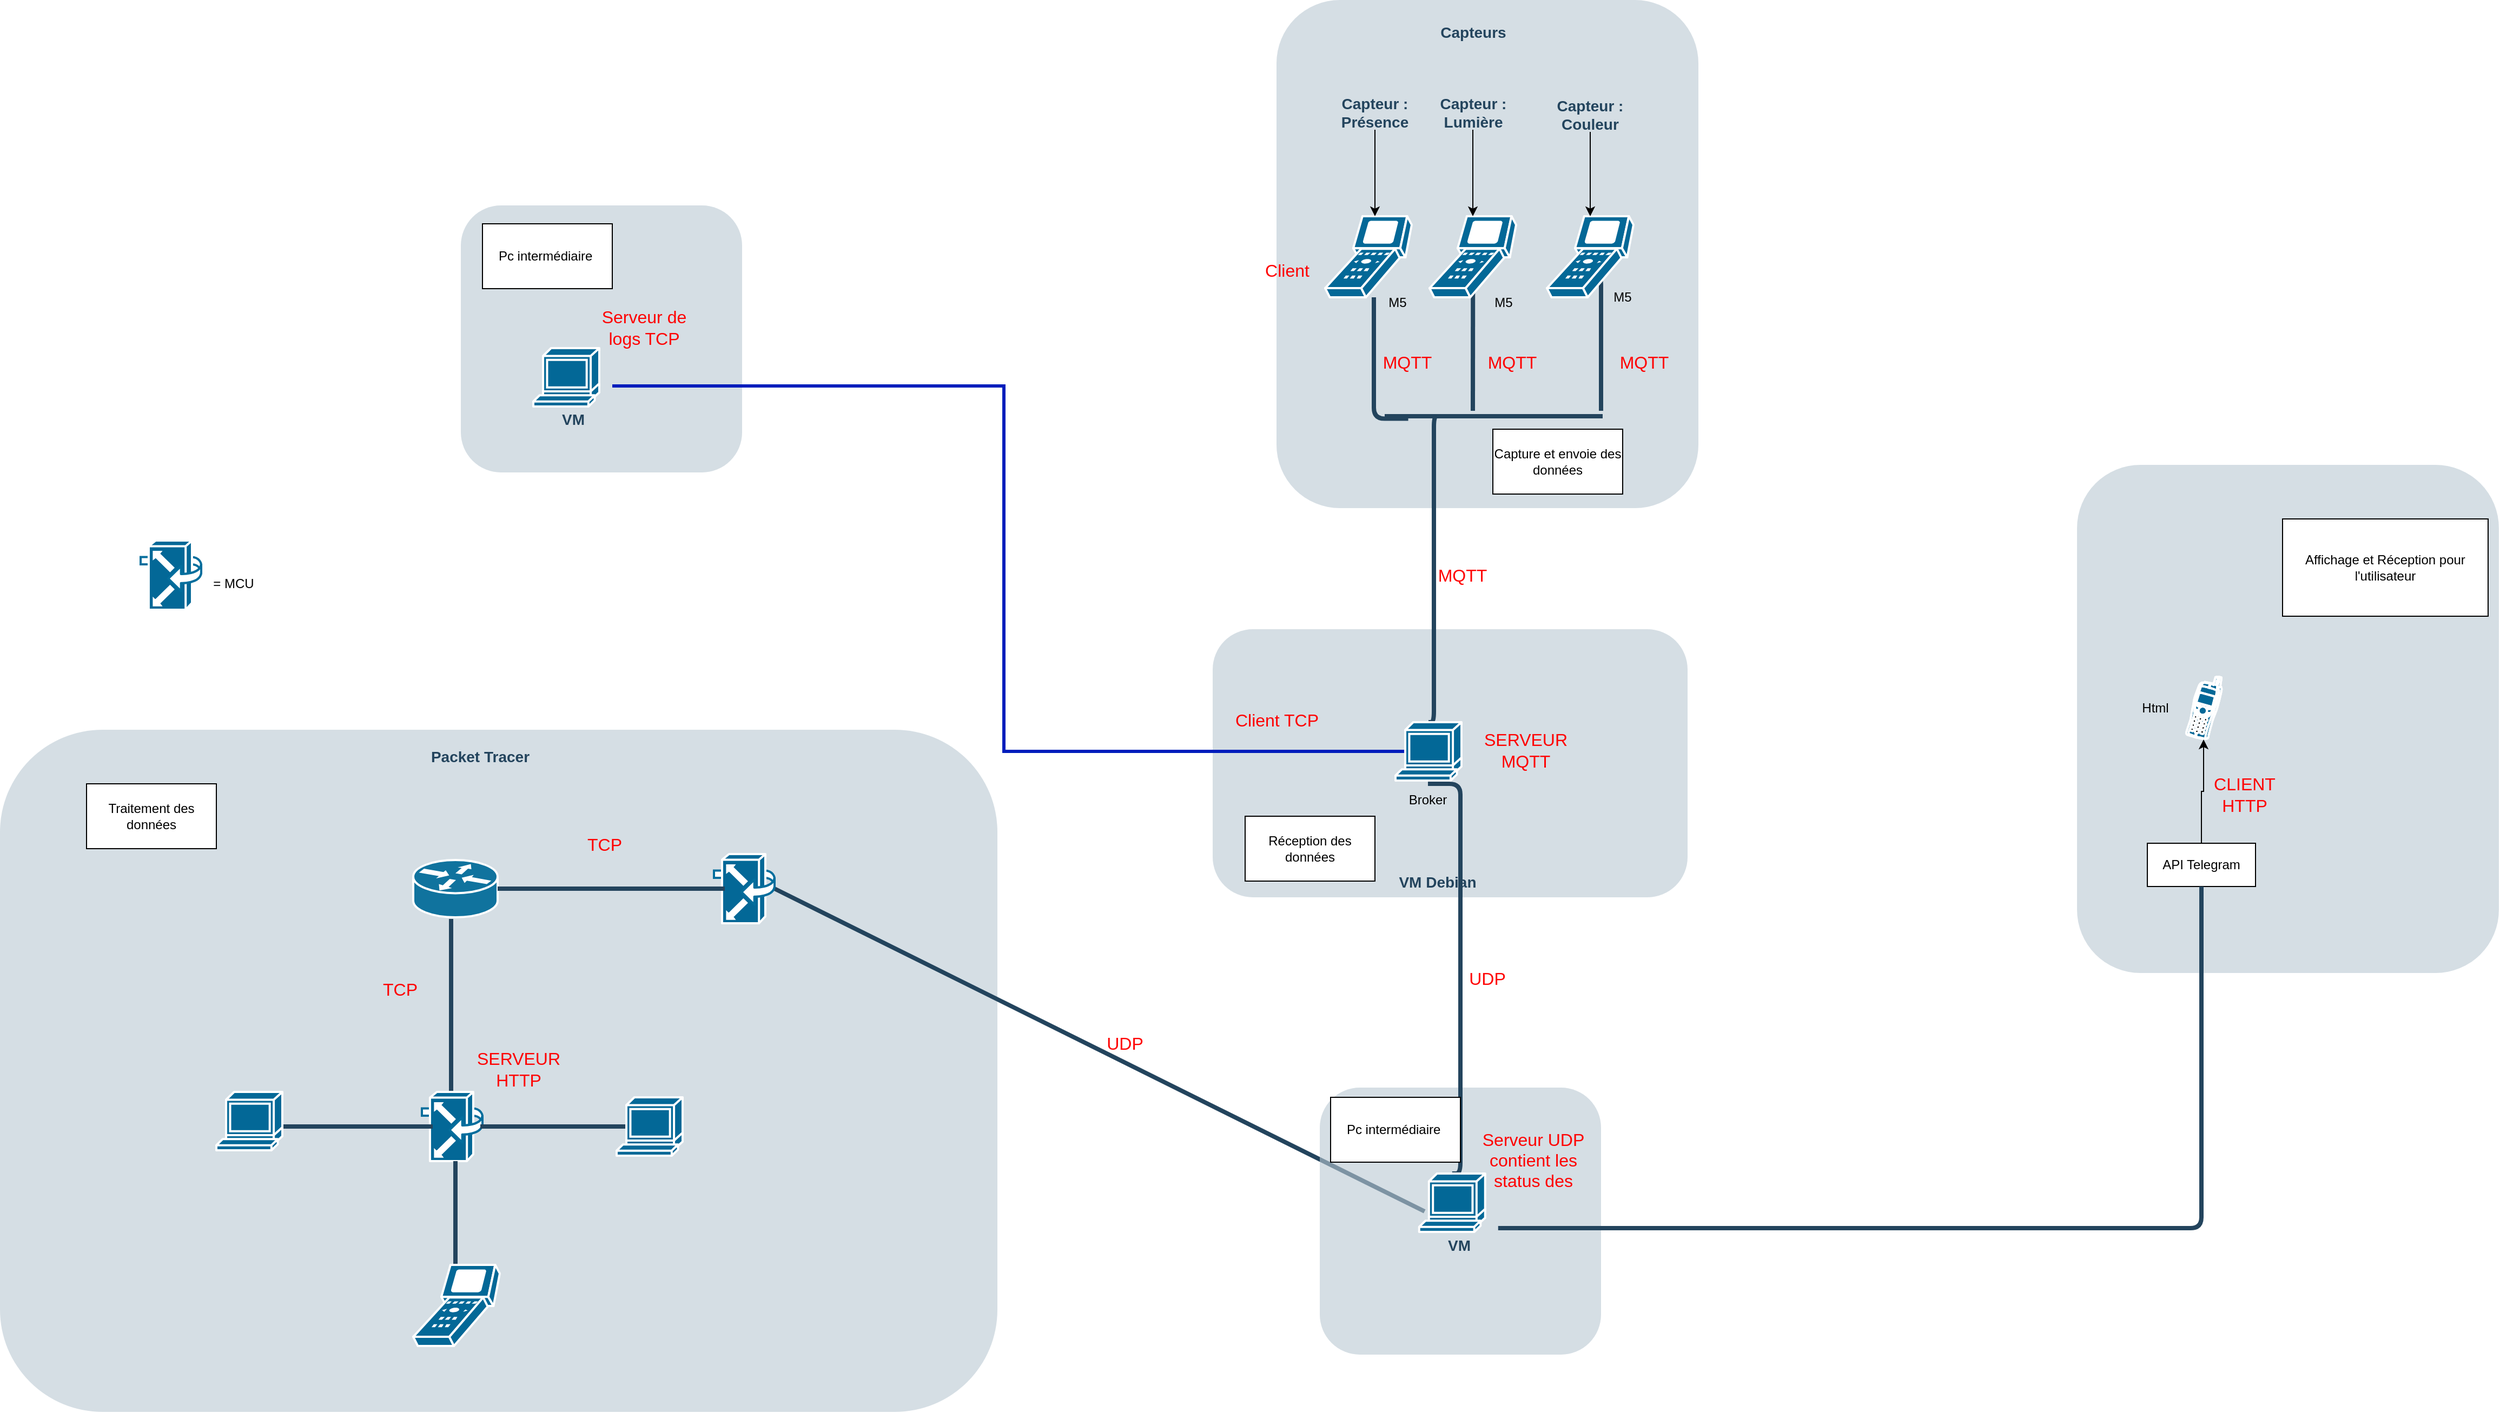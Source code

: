 <mxfile version="21.3.2" type="device">
  <diagram id="6a731a19-8d31-9384-78a2-239565b7b9f0" name="Page-1">
    <mxGraphModel dx="3639" dy="2461" grid="1" gridSize="10" guides="1" tooltips="1" connect="1" arrows="1" fold="1" page="1" pageScale="1" pageWidth="827" pageHeight="1169" background="none" math="0" shadow="0">
      <root>
        <mxCell id="0" />
        <mxCell id="1" parent="0" />
        <mxCell id="smWujCtdwyutPlMtDcmm-2339" value="" style="rounded=1;whiteSpace=wrap;html=1;strokeColor=none;fillColor=#BAC8D3;fontSize=24;fontColor=#23445D;align=center;opacity=60;" parent="1" vertex="1">
          <mxGeometry x="1890" y="340" width="390" height="470" as="geometry" />
        </mxCell>
        <mxCell id="2088" value="" style="rounded=1;whiteSpace=wrap;html=1;strokeColor=none;fillColor=#BAC8D3;fontSize=24;fontColor=#23445D;align=center;opacity=60;" parent="1" vertex="1">
          <mxGeometry x="396" y="100" width="260" height="247" as="geometry" />
        </mxCell>
        <mxCell id="2091" value="" style="rounded=1;whiteSpace=wrap;html=1;strokeColor=none;fillColor=#BAC8D3;fontSize=24;fontColor=#23445D;align=center;opacity=60;" parent="1" vertex="1">
          <mxGeometry x="1091" y="492" width="439" height="248" as="geometry" />
        </mxCell>
        <mxCell id="2093" value="" style="rounded=1;whiteSpace=wrap;html=1;strokeColor=none;fillColor=#BAC8D3;fontSize=24;fontColor=#23445D;align=center;opacity=60;" parent="1" vertex="1">
          <mxGeometry x="-30" y="585" width="922" height="631" as="geometry" />
        </mxCell>
        <mxCell id="2094" value="" style="rounded=1;whiteSpace=wrap;html=1;strokeColor=none;fillColor=#BAC8D3;fontSize=24;fontColor=#23445D;align=center;opacity=60;" parent="1" vertex="1">
          <mxGeometry x="1150" y="-90" width="390" height="470" as="geometry" />
        </mxCell>
        <mxCell id="2153" value="" style="line;html=1;strokeColor=#23445D;" parent="1" vertex="1">
          <mxGeometry x="1250" y="290" width="201.5" height="10" as="geometry" />
        </mxCell>
        <mxCell id="2164" value="" style="edgeStyle=elbowEdgeStyle;elbow=horizontal;endArrow=none;html=1;strokeColor=#23445D;endFill=0;strokeWidth=4;rounded=1;entryX=0.108;entryY=0.727;entryDx=0;entryDy=0;entryPerimeter=0;" parent="1" source="smWujCtdwyutPlMtDcmm-2285" target="2153" edge="1">
          <mxGeometry width="100" height="100" relative="1" as="geometry">
            <mxPoint x="1258.909" y="159" as="sourcePoint" />
            <mxPoint x="1259.278" y="212.083" as="targetPoint" />
            <Array as="points">
              <mxPoint x="1240" y="220" />
            </Array>
          </mxGeometry>
        </mxCell>
        <mxCell id="2165" value="" style="edgeStyle=elbowEdgeStyle;elbow=horizontal;endArrow=none;html=1;strokeColor=#23445D;endFill=0;strokeWidth=4;rounded=1" parent="1" target="2153" edge="1">
          <mxGeometry width="100" height="100" relative="1" as="geometry">
            <mxPoint x="1331.636" y="159" as="sourcePoint" />
            <mxPoint x="1331.278" y="212.083" as="targetPoint" />
          </mxGeometry>
        </mxCell>
        <mxCell id="2166" value="" style="edgeStyle=elbowEdgeStyle;elbow=horizontal;endArrow=none;html=1;strokeColor=#23445D;endFill=0;strokeWidth=4;rounded=1" parent="1" target="2153" edge="1">
          <mxGeometry width="100" height="100" relative="1" as="geometry">
            <mxPoint x="1415.273" y="163" as="sourcePoint" />
            <mxPoint x="1415.278" y="212.083" as="targetPoint" />
            <Array as="points">
              <mxPoint x="1450" y="227" />
            </Array>
          </mxGeometry>
        </mxCell>
        <mxCell id="2172" style="edgeStyle=none;rounded=1;html=1;strokeColor=#23445D;endArrow=none;endFill=0;strokeWidth=4;exitX=0;exitY=0;exitDx=0;exitDy=0;entryX=1;entryY=0.5;entryDx=0;entryDy=0;entryPerimeter=0;" parent="1" source="4RnLLSkQTPa0fQSaxLJV-2240" edge="1" target="smWujCtdwyutPlMtDcmm-2268">
          <mxGeometry relative="1" as="geometry">
            <mxPoint x="631" y="407.917" as="sourcePoint" />
            <mxPoint x="685.627" y="710" as="targetPoint" />
          </mxGeometry>
        </mxCell>
        <mxCell id="2179" value="" style="edgeStyle=elbowEdgeStyle;elbow=horizontal;endArrow=none;html=1;strokeColor=#23445D;endFill=0;strokeWidth=4;rounded=1;exitX=0.25;exitY=0.5;exitDx=0;exitDy=0;exitPerimeter=0;entryX=0.5;entryY=0;entryDx=0;entryDy=0;entryPerimeter=0;" parent="1" source="2153" target="smWujCtdwyutPlMtDcmm-2266" edge="1">
          <mxGeometry width="100" height="100" relative="1" as="geometry">
            <mxPoint x="1414.17" y="320" as="sourcePoint" />
            <mxPoint x="1283" y="350" as="targetPoint" />
          </mxGeometry>
        </mxCell>
        <mxCell id="2227" value="&lt;font color=&quot;#23445d&quot;&gt;Capteurs&lt;/font&gt;" style="rounded=1;whiteSpace=wrap;html=1;strokeColor=none;fillColor=none;fontSize=14;fontColor=#742B21;align=center;fontStyle=1" parent="1" vertex="1">
          <mxGeometry x="1232.5" y="-70" width="198" height="19" as="geometry" />
        </mxCell>
        <mxCell id="2231" value="VM Debian" style="rounded=1;whiteSpace=wrap;html=1;strokeColor=none;fillColor=none;fontSize=14;fontColor=#23445D;align=center;fontStyle=1" parent="1" vertex="1">
          <mxGeometry x="1260" y="680" width="78" height="92" as="geometry" />
        </mxCell>
        <mxCell id="2233" value="Packet Tracer" style="rounded=1;whiteSpace=wrap;html=1;strokeColor=none;fillColor=none;fontSize=14;fontColor=#23445D;align=center;fontStyle=1" parent="1" vertex="1">
          <mxGeometry x="329" y="585" width="170" height="50" as="geometry" />
        </mxCell>
        <mxCell id="smWujCtdwyutPlMtDcmm-2260" value="" style="shape=mxgraph.cisco.computers_and_peripherals.terminal;sketch=0;html=1;pointerEvents=1;dashed=0;fillColor=#036897;strokeColor=#ffffff;strokeWidth=2;verticalLabelPosition=bottom;verticalAlign=top;align=center;outlineConnect=0;" parent="1" vertex="1">
          <mxGeometry x="463" y="231.997" width="61" height="54" as="geometry" />
        </mxCell>
        <mxCell id="4RnLLSkQTPa0fQSaxLJV-2249" style="edgeStyle=orthogonalEdgeStyle;rounded=0;orthogonalLoop=1;jettySize=auto;html=1;exitX=0.15;exitY=0.5;exitDx=0;exitDy=0;exitPerimeter=0;entryX=1;entryY=0;entryDx=0;entryDy=0;fillColor=#0050ef;strokeColor=#001DBC;strokeWidth=3;endArrow=none;endFill=0;" edge="1" parent="1" source="smWujCtdwyutPlMtDcmm-2266" target="smWujCtdwyutPlMtDcmm-2286">
          <mxGeometry relative="1" as="geometry">
            <Array as="points">
              <mxPoint x="898" y="605" />
              <mxPoint x="898" y="267" />
            </Array>
          </mxGeometry>
        </mxCell>
        <mxCell id="smWujCtdwyutPlMtDcmm-2266" value="" style="shape=mxgraph.cisco.computers_and_peripherals.terminal;sketch=0;html=1;pointerEvents=1;dashed=0;fillColor=#036897;strokeColor=#ffffff;strokeWidth=2;verticalLabelPosition=bottom;verticalAlign=top;align=center;outlineConnect=0;" parent="1" vertex="1">
          <mxGeometry x="1260" y="577.997" width="61" height="54" as="geometry" />
        </mxCell>
        <mxCell id="smWujCtdwyutPlMtDcmm-2268" value="" style="shape=mxgraph.cisco.misc.mcu;html=1;pointerEvents=1;dashed=0;fillColor=#036897;strokeColor=#ffffff;strokeWidth=2;verticalLabelPosition=bottom;verticalAlign=top;align=center;outlineConnect=0;" parent="1" vertex="1">
          <mxGeometry x="630" y="700" width="56" height="64" as="geometry" />
        </mxCell>
        <mxCell id="smWujCtdwyutPlMtDcmm-2269" value="" style="shape=mxgraph.cisco.misc.mcu;html=1;pointerEvents=1;dashed=0;fillColor=#036897;strokeColor=#ffffff;strokeWidth=2;verticalLabelPosition=bottom;verticalAlign=top;align=center;outlineConnect=0;" parent="1" vertex="1">
          <mxGeometry x="100" y="410" width="56" height="64" as="geometry" />
        </mxCell>
        <mxCell id="smWujCtdwyutPlMtDcmm-2283" value="" style="shape=mxgraph.cisco.computers_and_peripherals.scanner;sketch=0;html=1;pointerEvents=1;dashed=0;fillColor=#036897;strokeColor=#ffffff;strokeWidth=2;verticalLabelPosition=bottom;verticalAlign=top;align=center;outlineConnect=0;" parent="1" vertex="1">
          <mxGeometry x="1400" y="110" width="80" height="75" as="geometry" />
        </mxCell>
        <mxCell id="smWujCtdwyutPlMtDcmm-2284" value="" style="shape=mxgraph.cisco.computers_and_peripherals.scanner;sketch=0;html=1;pointerEvents=1;dashed=0;fillColor=#036897;strokeColor=#ffffff;strokeWidth=2;verticalLabelPosition=bottom;verticalAlign=top;align=center;outlineConnect=0;" parent="1" vertex="1">
          <mxGeometry x="1291.5" y="110" width="80" height="75" as="geometry" />
        </mxCell>
        <mxCell id="smWujCtdwyutPlMtDcmm-2285" value="" style="shape=mxgraph.cisco.computers_and_peripherals.scanner;sketch=0;html=1;pointerEvents=1;dashed=0;fillColor=#036897;strokeColor=#ffffff;strokeWidth=2;verticalLabelPosition=bottom;verticalAlign=top;align=center;outlineConnect=0;" parent="1" vertex="1">
          <mxGeometry x="1195" y="110" width="80" height="75" as="geometry" />
        </mxCell>
        <mxCell id="smWujCtdwyutPlMtDcmm-2286" value="VM&amp;nbsp;" style="rounded=1;whiteSpace=wrap;html=1;strokeColor=none;fillColor=none;fontSize=14;fontColor=#23445D;align=center;fontStyle=1" parent="1" vertex="1">
          <mxGeometry x="468" y="267" width="68" height="62" as="geometry" />
        </mxCell>
        <mxCell id="smWujCtdwyutPlMtDcmm-2295" value="" style="edgeStyle=orthogonalEdgeStyle;rounded=0;orthogonalLoop=1;jettySize=auto;html=1;" parent="1" source="smWujCtdwyutPlMtDcmm-2287" target="smWujCtdwyutPlMtDcmm-2285" edge="1">
          <mxGeometry relative="1" as="geometry">
            <Array as="points">
              <mxPoint x="1241" y="90" />
              <mxPoint x="1241" y="90" />
            </Array>
          </mxGeometry>
        </mxCell>
        <mxCell id="smWujCtdwyutPlMtDcmm-2287" value="Capteur : Présence" style="rounded=1;whiteSpace=wrap;html=1;strokeColor=none;fillColor=none;fontSize=14;fontColor=#23445D;align=center;fontStyle=1" parent="1" vertex="1">
          <mxGeometry x="1209" y="-2" width="64" height="32" as="geometry" />
        </mxCell>
        <mxCell id="smWujCtdwyutPlMtDcmm-2296" value="" style="edgeStyle=orthogonalEdgeStyle;rounded=0;orthogonalLoop=1;jettySize=auto;html=1;" parent="1" source="smWujCtdwyutPlMtDcmm-2290" target="smWujCtdwyutPlMtDcmm-2284" edge="1">
          <mxGeometry relative="1" as="geometry" />
        </mxCell>
        <mxCell id="smWujCtdwyutPlMtDcmm-2290" value="Capteur&amp;nbsp;: Lumière" style="rounded=1;whiteSpace=wrap;html=1;strokeColor=none;fillColor=none;fontSize=14;fontColor=#23445D;align=center;fontStyle=1" parent="1" vertex="1">
          <mxGeometry x="1299.5" y="-2" width="64" height="32" as="geometry" />
        </mxCell>
        <mxCell id="smWujCtdwyutPlMtDcmm-2297" value="" style="edgeStyle=orthogonalEdgeStyle;rounded=0;orthogonalLoop=1;jettySize=auto;html=1;" parent="1" source="smWujCtdwyutPlMtDcmm-2291" target="smWujCtdwyutPlMtDcmm-2283" edge="1">
          <mxGeometry relative="1" as="geometry" />
        </mxCell>
        <mxCell id="smWujCtdwyutPlMtDcmm-2291" value="Capteur&amp;nbsp;: Couleur" style="rounded=1;whiteSpace=wrap;html=1;strokeColor=none;fillColor=none;fontSize=14;fontColor=#23445D;align=center;fontStyle=1" parent="1" vertex="1">
          <mxGeometry x="1408" width="64" height="32" as="geometry" />
        </mxCell>
        <mxCell id="smWujCtdwyutPlMtDcmm-2294" value="= MCU" style="text;html=1;strokeColor=none;fillColor=none;align=center;verticalAlign=middle;whiteSpace=wrap;rounded=0;" parent="1" vertex="1">
          <mxGeometry x="156" y="435" width="60" height="30" as="geometry" />
        </mxCell>
        <mxCell id="smWujCtdwyutPlMtDcmm-2299" value="" style="shape=mxgraph.cisco.routers.router;html=1;dashed=0;fillColor=#10739E;strokeColor=#ffffff;strokeWidth=2;verticalLabelPosition=bottom;verticalAlign=top;fontFamily=Helvetica;fontSize=36;fontColor=#FFB366" parent="1" vertex="1">
          <mxGeometry x="352" y="705.5" width="78" height="53" as="geometry" />
        </mxCell>
        <mxCell id="smWujCtdwyutPlMtDcmm-2300" value="" style="line;html=1;strokeColor=#23445D;" parent="1" vertex="1">
          <mxGeometry x="430" y="727" width="210" height="10" as="geometry" />
        </mxCell>
        <mxCell id="smWujCtdwyutPlMtDcmm-2301" value="" style="line;html=1;strokeColor=#23445D;direction=south;" parent="1" vertex="1">
          <mxGeometry x="382" y="760" width="10" height="160" as="geometry" />
        </mxCell>
        <mxCell id="smWujCtdwyutPlMtDcmm-2302" value="" style="shape=mxgraph.cisco.misc.mcu;html=1;pointerEvents=1;dashed=0;fillColor=#036897;strokeColor=#ffffff;strokeWidth=2;verticalLabelPosition=bottom;verticalAlign=top;align=center;outlineConnect=0;" parent="1" vertex="1">
          <mxGeometry x="360" y="920" width="56" height="64" as="geometry" />
        </mxCell>
        <mxCell id="smWujCtdwyutPlMtDcmm-2303" value="" style="line;html=1;strokeColor=#23445D;direction=west;" parent="1" vertex="1">
          <mxGeometry x="210" y="947" width="160" height="10" as="geometry" />
        </mxCell>
        <mxCell id="smWujCtdwyutPlMtDcmm-2304" value="" style="line;html=1;strokeColor=#23445D;direction=west;" parent="1" vertex="1">
          <mxGeometry x="414" y="947" width="160" height="10" as="geometry" />
        </mxCell>
        <mxCell id="smWujCtdwyutPlMtDcmm-2305" value="" style="line;html=1;strokeColor=#23445D;direction=south;" parent="1" vertex="1">
          <mxGeometry x="386" y="984" width="10" height="116" as="geometry" />
        </mxCell>
        <mxCell id="smWujCtdwyutPlMtDcmm-2307" value="Broker" style="text;html=1;strokeColor=none;fillColor=none;align=center;verticalAlign=middle;whiteSpace=wrap;rounded=0;" parent="1" vertex="1">
          <mxGeometry x="1260" y="635" width="60" height="30" as="geometry" />
        </mxCell>
        <mxCell id="smWujCtdwyutPlMtDcmm-2309" value="M5" style="text;html=1;strokeColor=none;fillColor=none;align=center;verticalAlign=middle;whiteSpace=wrap;rounded=0;" parent="1" vertex="1">
          <mxGeometry x="1231.5" y="175" width="60" height="30" as="geometry" />
        </mxCell>
        <mxCell id="smWujCtdwyutPlMtDcmm-2312" value="M5" style="text;html=1;strokeColor=none;fillColor=none;align=center;verticalAlign=middle;whiteSpace=wrap;rounded=0;" parent="1" vertex="1">
          <mxGeometry x="1330" y="175" width="60" height="30" as="geometry" />
        </mxCell>
        <mxCell id="smWujCtdwyutPlMtDcmm-2313" value="M5" style="text;html=1;strokeColor=none;fillColor=none;align=center;verticalAlign=middle;whiteSpace=wrap;rounded=0;" parent="1" vertex="1">
          <mxGeometry x="1440" y="170" width="60" height="30" as="geometry" />
        </mxCell>
        <mxCell id="smWujCtdwyutPlMtDcmm-2314" value="" style="shape=mxgraph.cisco.modems_and_phones.cell_phone;sketch=0;html=1;pointerEvents=1;dashed=0;fillColor=#036897;strokeColor=#ffffff;strokeWidth=2;verticalLabelPosition=bottom;verticalAlign=top;align=center;outlineConnect=0;" parent="1" vertex="1">
          <mxGeometry x="1990" y="536" width="34" height="58" as="geometry" />
        </mxCell>
        <mxCell id="smWujCtdwyutPlMtDcmm-2320" value="Html" style="text;html=1;strokeColor=none;fillColor=none;align=center;verticalAlign=middle;whiteSpace=wrap;rounded=0;" parent="1" vertex="1">
          <mxGeometry x="1928" y="550" width="69" height="30" as="geometry" />
        </mxCell>
        <mxCell id="smWujCtdwyutPlMtDcmm-2330" value="" style="edgeStyle=orthogonalEdgeStyle;rounded=0;orthogonalLoop=1;jettySize=auto;html=1;" parent="1" source="smWujCtdwyutPlMtDcmm-2327" target="smWujCtdwyutPlMtDcmm-2314" edge="1">
          <mxGeometry relative="1" as="geometry" />
        </mxCell>
        <mxCell id="smWujCtdwyutPlMtDcmm-2327" value="API Telegram" style="rounded=0;whiteSpace=wrap;html=1;" parent="1" vertex="1">
          <mxGeometry x="1955" y="690" width="100" height="40" as="geometry" />
        </mxCell>
        <mxCell id="smWujCtdwyutPlMtDcmm-2331" value="Capture et envoie des données" style="rounded=0;whiteSpace=wrap;html=1;" parent="1" vertex="1">
          <mxGeometry x="1350" y="307" width="120" height="60" as="geometry" />
        </mxCell>
        <mxCell id="smWujCtdwyutPlMtDcmm-2332" value="Pc intermédiaire&amp;nbsp;" style="rounded=0;whiteSpace=wrap;html=1;" parent="1" vertex="1">
          <mxGeometry x="416" y="117" width="120" height="60" as="geometry" />
        </mxCell>
        <mxCell id="smWujCtdwyutPlMtDcmm-2333" value="Traitement des données" style="rounded=0;whiteSpace=wrap;html=1;" parent="1" vertex="1">
          <mxGeometry x="50" y="635" width="120" height="60" as="geometry" />
        </mxCell>
        <mxCell id="smWujCtdwyutPlMtDcmm-2334" value="Réception des données" style="rounded=0;whiteSpace=wrap;html=1;" parent="1" vertex="1">
          <mxGeometry x="1121" y="665" width="120" height="60" as="geometry" />
        </mxCell>
        <mxCell id="smWujCtdwyutPlMtDcmm-2337" value="Affichage et Réception pour l&#39;utilisateur" style="rounded=0;whiteSpace=wrap;html=1;" parent="1" vertex="1">
          <mxGeometry x="2080" y="390" width="190" height="90" as="geometry" />
        </mxCell>
        <mxCell id="smWujCtdwyutPlMtDcmm-2345" value="" style="shape=mxgraph.cisco.computers_and_peripherals.terminal;sketch=0;html=1;pointerEvents=1;dashed=0;fillColor=#036897;strokeColor=#ffffff;strokeWidth=2;verticalLabelPosition=bottom;verticalAlign=top;align=center;outlineConnect=0;" parent="1" vertex="1">
          <mxGeometry x="540" y="925" width="61" height="54" as="geometry" />
        </mxCell>
        <mxCell id="smWujCtdwyutPlMtDcmm-2346" value="" style="shape=mxgraph.cisco.computers_and_peripherals.scanner;sketch=0;html=1;pointerEvents=1;dashed=0;fillColor=#036897;strokeColor=#ffffff;strokeWidth=2;verticalLabelPosition=bottom;verticalAlign=top;align=center;outlineConnect=0;" parent="1" vertex="1">
          <mxGeometry x="352" y="1080" width="80" height="75" as="geometry" />
        </mxCell>
        <mxCell id="smWujCtdwyutPlMtDcmm-2350" value="&lt;font size=&quot;3&quot; color=&quot;#ff0000&quot;&gt;UDP&lt;/font&gt;" style="text;html=1;strokeColor=none;fillColor=none;align=center;verticalAlign=middle;whiteSpace=wrap;rounded=0;" parent="1" vertex="1">
          <mxGeometry x="980" y="860" width="60" height="30" as="geometry" />
        </mxCell>
        <mxCell id="smWujCtdwyutPlMtDcmm-2351" value="&lt;font size=&quot;3&quot; color=&quot;#ff0000&quot;&gt;MQTT&lt;/font&gt;" style="text;html=1;strokeColor=none;fillColor=none;align=center;verticalAlign=middle;whiteSpace=wrap;rounded=0;" parent="1" vertex="1">
          <mxGeometry x="1291.5" y="427" width="60" height="30" as="geometry" />
        </mxCell>
        <mxCell id="smWujCtdwyutPlMtDcmm-2353" value="&lt;font size=&quot;3&quot; color=&quot;#ff0000&quot;&gt;TCP&lt;/font&gt;" style="text;html=1;strokeColor=none;fillColor=none;align=center;verticalAlign=middle;whiteSpace=wrap;rounded=0;" parent="1" vertex="1">
          <mxGeometry x="499" y="675.5" width="60" height="30" as="geometry" />
        </mxCell>
        <mxCell id="smWujCtdwyutPlMtDcmm-2354" value="&lt;font size=&quot;3&quot; color=&quot;#ff0000&quot;&gt;TCP&lt;/font&gt;" style="text;html=1;strokeColor=none;fillColor=none;align=center;verticalAlign=middle;whiteSpace=wrap;rounded=0;" parent="1" vertex="1">
          <mxGeometry x="310" y="810" width="60" height="30" as="geometry" />
        </mxCell>
        <mxCell id="smWujCtdwyutPlMtDcmm-2355" value="&lt;font size=&quot;3&quot; color=&quot;#ff0000&quot;&gt;MQTT&lt;/font&gt;" style="text;html=1;strokeColor=none;fillColor=none;align=center;verticalAlign=middle;whiteSpace=wrap;rounded=0;" parent="1" vertex="1">
          <mxGeometry x="1241" y="230" width="60" height="30" as="geometry" />
        </mxCell>
        <mxCell id="smWujCtdwyutPlMtDcmm-2356" value="&lt;font size=&quot;3&quot; color=&quot;#ff0000&quot;&gt;MQTT&lt;/font&gt;" style="text;html=1;strokeColor=none;fillColor=none;align=center;verticalAlign=middle;whiteSpace=wrap;rounded=0;" parent="1" vertex="1">
          <mxGeometry x="1338" y="230" width="60" height="30" as="geometry" />
        </mxCell>
        <mxCell id="smWujCtdwyutPlMtDcmm-2357" value="&lt;font size=&quot;3&quot; color=&quot;#ff0000&quot;&gt;MQTT&lt;/font&gt;" style="text;html=1;strokeColor=none;fillColor=none;align=center;verticalAlign=middle;whiteSpace=wrap;rounded=0;" parent="1" vertex="1">
          <mxGeometry x="1460" y="230" width="60" height="30" as="geometry" />
        </mxCell>
        <mxCell id="smWujCtdwyutPlMtDcmm-2358" value="&lt;font size=&quot;3&quot; color=&quot;#ff0000&quot;&gt;SERVEUR MQTT&lt;/font&gt;" style="text;html=1;strokeColor=none;fillColor=none;align=center;verticalAlign=middle;whiteSpace=wrap;rounded=0;" parent="1" vertex="1">
          <mxGeometry x="1331.25" y="578" width="99.25" height="52" as="geometry" />
        </mxCell>
        <mxCell id="smWujCtdwyutPlMtDcmm-2359" value="&lt;font size=&quot;3&quot; color=&quot;#ff0000&quot;&gt;Client&lt;/font&gt;" style="text;html=1;strokeColor=none;fillColor=none;align=center;verticalAlign=middle;whiteSpace=wrap;rounded=0;" parent="1" vertex="1">
          <mxGeometry x="1130" y="145" width="60" height="30" as="geometry" />
        </mxCell>
        <mxCell id="smWujCtdwyutPlMtDcmm-2360" value="&lt;font size=&quot;3&quot; color=&quot;#ff0000&quot;&gt;CLIENT HTTP&lt;/font&gt;" style="text;html=1;strokeColor=none;fillColor=none;align=center;verticalAlign=middle;whiteSpace=wrap;rounded=0;" parent="1" vertex="1">
          <mxGeometry x="2015" y="630" width="60" height="30" as="geometry" />
        </mxCell>
        <mxCell id="smWujCtdwyutPlMtDcmm-2361" value="&lt;font size=&quot;3&quot; color=&quot;#ff0000&quot;&gt;SERVEUR HTTP&lt;/font&gt;" style="text;html=1;strokeColor=none;fillColor=none;align=center;verticalAlign=middle;whiteSpace=wrap;rounded=0;" parent="1" vertex="1">
          <mxGeometry x="399.75" y="873" width="99.25" height="52" as="geometry" />
        </mxCell>
        <mxCell id="smWujCtdwyutPlMtDcmm-2362" value="&lt;font size=&quot;3&quot; color=&quot;#ff0000&quot;&gt;Client TCP&lt;/font&gt;" style="text;html=1;strokeColor=none;fillColor=none;align=center;verticalAlign=middle;whiteSpace=wrap;rounded=0;" parent="1" vertex="1">
          <mxGeometry x="1100.75" y="550" width="99.25" height="52" as="geometry" />
        </mxCell>
        <mxCell id="smWujCtdwyutPlMtDcmm-2363" value="" style="shape=mxgraph.cisco.computers_and_peripherals.terminal;sketch=0;html=1;pointerEvents=1;dashed=0;fillColor=#036897;strokeColor=#ffffff;strokeWidth=2;verticalLabelPosition=bottom;verticalAlign=top;align=center;outlineConnect=0;" parent="1" vertex="1">
          <mxGeometry x="170" y="920" width="61" height="54" as="geometry" />
        </mxCell>
        <mxCell id="4RnLLSkQTPa0fQSaxLJV-2233" value="&lt;font size=&quot;3&quot; color=&quot;#ff0000&quot;&gt;Serveur de logs TCP&lt;br&gt;&lt;/font&gt;" style="text;html=1;strokeColor=none;fillColor=none;align=center;verticalAlign=middle;whiteSpace=wrap;rounded=0;" vertex="1" parent="1">
          <mxGeometry x="516" y="187" width="99.25" height="52" as="geometry" />
        </mxCell>
        <mxCell id="4RnLLSkQTPa0fQSaxLJV-2237" value="" style="rounded=1;whiteSpace=wrap;html=1;strokeColor=none;fillColor=#BAC8D3;fontSize=24;fontColor=#23445D;align=center;opacity=60;" vertex="1" parent="1">
          <mxGeometry x="1190" y="916" width="260" height="247" as="geometry" />
        </mxCell>
        <mxCell id="4RnLLSkQTPa0fQSaxLJV-2235" value="" style="edgeStyle=elbowEdgeStyle;elbow=horizontal;endArrow=none;html=1;strokeColor=#23445D;endFill=0;strokeWidth=4;rounded=1;exitX=0.5;exitY=0;exitDx=0;exitDy=0;entryX=0.5;entryY=0;entryDx=0;entryDy=0;exitPerimeter=0;" edge="1" parent="1" source="4RnLLSkQTPa0fQSaxLJV-2238" target="smWujCtdwyutPlMtDcmm-2307">
          <mxGeometry width="100" height="100" relative="1" as="geometry">
            <mxPoint x="1310" y="305" as="sourcePoint" />
            <mxPoint x="1330" y="610" as="targetPoint" />
            <Array as="points">
              <mxPoint x="1320" y="780" />
            </Array>
          </mxGeometry>
        </mxCell>
        <mxCell id="4RnLLSkQTPa0fQSaxLJV-2236" value="" style="edgeStyle=elbowEdgeStyle;elbow=horizontal;endArrow=none;html=1;strokeColor=#23445D;endFill=0;strokeWidth=4;rounded=1;entryX=1;entryY=0.25;entryDx=0;entryDy=0;" edge="1" parent="1" source="smWujCtdwyutPlMtDcmm-2327" target="4RnLLSkQTPa0fQSaxLJV-2240">
          <mxGeometry width="100" height="100" relative="1" as="geometry">
            <mxPoint x="2130" y="-83" as="sourcePoint" />
            <mxPoint x="1720" y="559.5" as="targetPoint" />
            <Array as="points">
              <mxPoint x="2005" y="1040" />
              <mxPoint x="1710" y="677" />
              <mxPoint x="1990" y="-83" />
            </Array>
          </mxGeometry>
        </mxCell>
        <mxCell id="smWujCtdwyutPlMtDcmm-2352" value="&lt;font size=&quot;3&quot; color=&quot;#ff0000&quot;&gt;UDP&lt;/font&gt;" style="text;html=1;strokeColor=none;fillColor=none;align=center;verticalAlign=middle;whiteSpace=wrap;rounded=0;" parent="1" vertex="1">
          <mxGeometry x="1315" y="800" width="60" height="30" as="geometry" />
        </mxCell>
        <mxCell id="4RnLLSkQTPa0fQSaxLJV-2238" value="" style="shape=mxgraph.cisco.computers_and_peripherals.terminal;sketch=0;html=1;pointerEvents=1;dashed=0;fillColor=#036897;strokeColor=#ffffff;strokeWidth=2;verticalLabelPosition=bottom;verticalAlign=top;align=center;outlineConnect=0;" vertex="1" parent="1">
          <mxGeometry x="1281.88" y="995.497" width="61" height="54" as="geometry" />
        </mxCell>
        <mxCell id="4RnLLSkQTPa0fQSaxLJV-2240" value="VM&amp;nbsp;" style="rounded=1;whiteSpace=wrap;html=1;strokeColor=none;fillColor=none;fontSize=14;fontColor=#23445D;align=center;fontStyle=1" vertex="1" parent="1">
          <mxGeometry x="1286.88" y="1030.5" width="68" height="62" as="geometry" />
        </mxCell>
        <mxCell id="4RnLLSkQTPa0fQSaxLJV-2241" value="Pc intermédiaire&amp;nbsp;" style="rounded=0;whiteSpace=wrap;html=1;" vertex="1" parent="1">
          <mxGeometry x="1200" y="925" width="120" height="60" as="geometry" />
        </mxCell>
        <mxCell id="4RnLLSkQTPa0fQSaxLJV-2242" value="&lt;font size=&quot;3&quot; color=&quot;#ff0000&quot;&gt;Serveur UDP&lt;br&gt;contient les status des&lt;br&gt;&lt;/font&gt;" style="text;html=1;strokeColor=none;fillColor=none;align=center;verticalAlign=middle;whiteSpace=wrap;rounded=0;" vertex="1" parent="1">
          <mxGeometry x="1338" y="957" width="99.25" height="52" as="geometry" />
        </mxCell>
      </root>
    </mxGraphModel>
  </diagram>
</mxfile>
